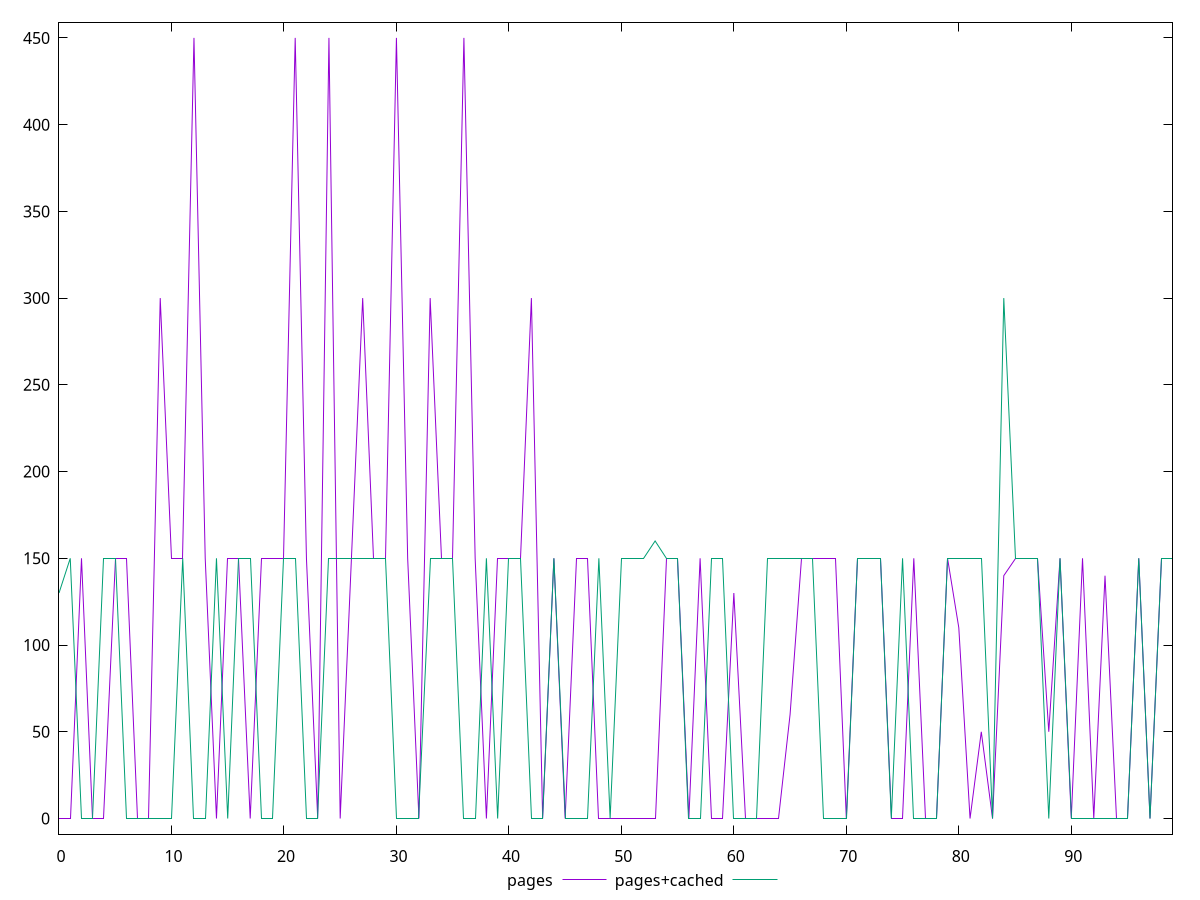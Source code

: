 reset

$pages <<EOF
0 0
1 0
2 150
3 0
4 0
5 150
6 150
7 0
8 0
9 300
10 150
11 150
12 450
13 150
14 0
15 150
16 150
17 0
18 150
19 150
20 150
21 450
22 150
23 0
24 450
25 0
26 150
27 300
28 150
29 150
30 450
31 150
32 0
33 300
34 150
35 150
36 450
37 150
38 0
39 150
40 150
41 150
42 300
43 0
44 150
45 0
46 150
47 150
48 0
49 0
50 0
51 0
52 0
53 0
54 150
55 150
56 0
57 150
58 0
59 0
60 130
61 0
62 0
63 0
64 0
65 60
66 150
67 150
68 150
69 150
70 0
71 150
72 150
73 150
74 0
75 0
76 150
77 0
78 0
79 150
80 110
81 0
82 50
83 0
84 140
85 150
86 150
87 150
88 50
89 150
90 0
91 150
92 0
93 140
94 0
95 0
96 150
97 0
98 150
99 150
EOF

$pagesCached <<EOF
0 130
1 150
2 0
3 0
4 150
5 150
6 0
7 0
8 0
9 0
10 0
11 150
12 0
13 0
14 150
15 0
16 150
17 150
18 0
19 0
20 150
21 150
22 0
23 0
24 150
25 150
26 150
27 150
28 150
29 150
30 0
31 0
32 0
33 150
34 150
35 150
36 0
37 0
38 150
39 0
40 150
41 150
42 0
43 0
44 150
45 0
46 0
47 0
48 150
49 0
50 150
51 150
52 150
53 160
54 150
55 150
56 0
57 0
58 150
59 150
60 0
61 0
62 0
63 150
64 150
65 150
66 150
67 150
68 0
69 0
70 0
71 150
72 150
73 150
74 0
75 150
76 0
77 0
78 0
79 150
80 150
81 150
82 150
83 0
84 300
85 150
86 150
87 150
88 0
89 150
90 0
91 0
92 0
93 0
94 0
95 0
96 150
97 0
98 150
99 150
EOF

set key outside below
set xrange [0:99]
set yrange [-9:459]
set trange [-9:459]
set terminal svg size 640, 520 enhanced background rgb 'white'
set output "report_00012_2021-02-09T11:01:39.952Z/unminified-css/comparison/line/0_vs_1.svg"

plot $pages title "pages" with line, \
     $pagesCached title "pages+cached" with line

reset
